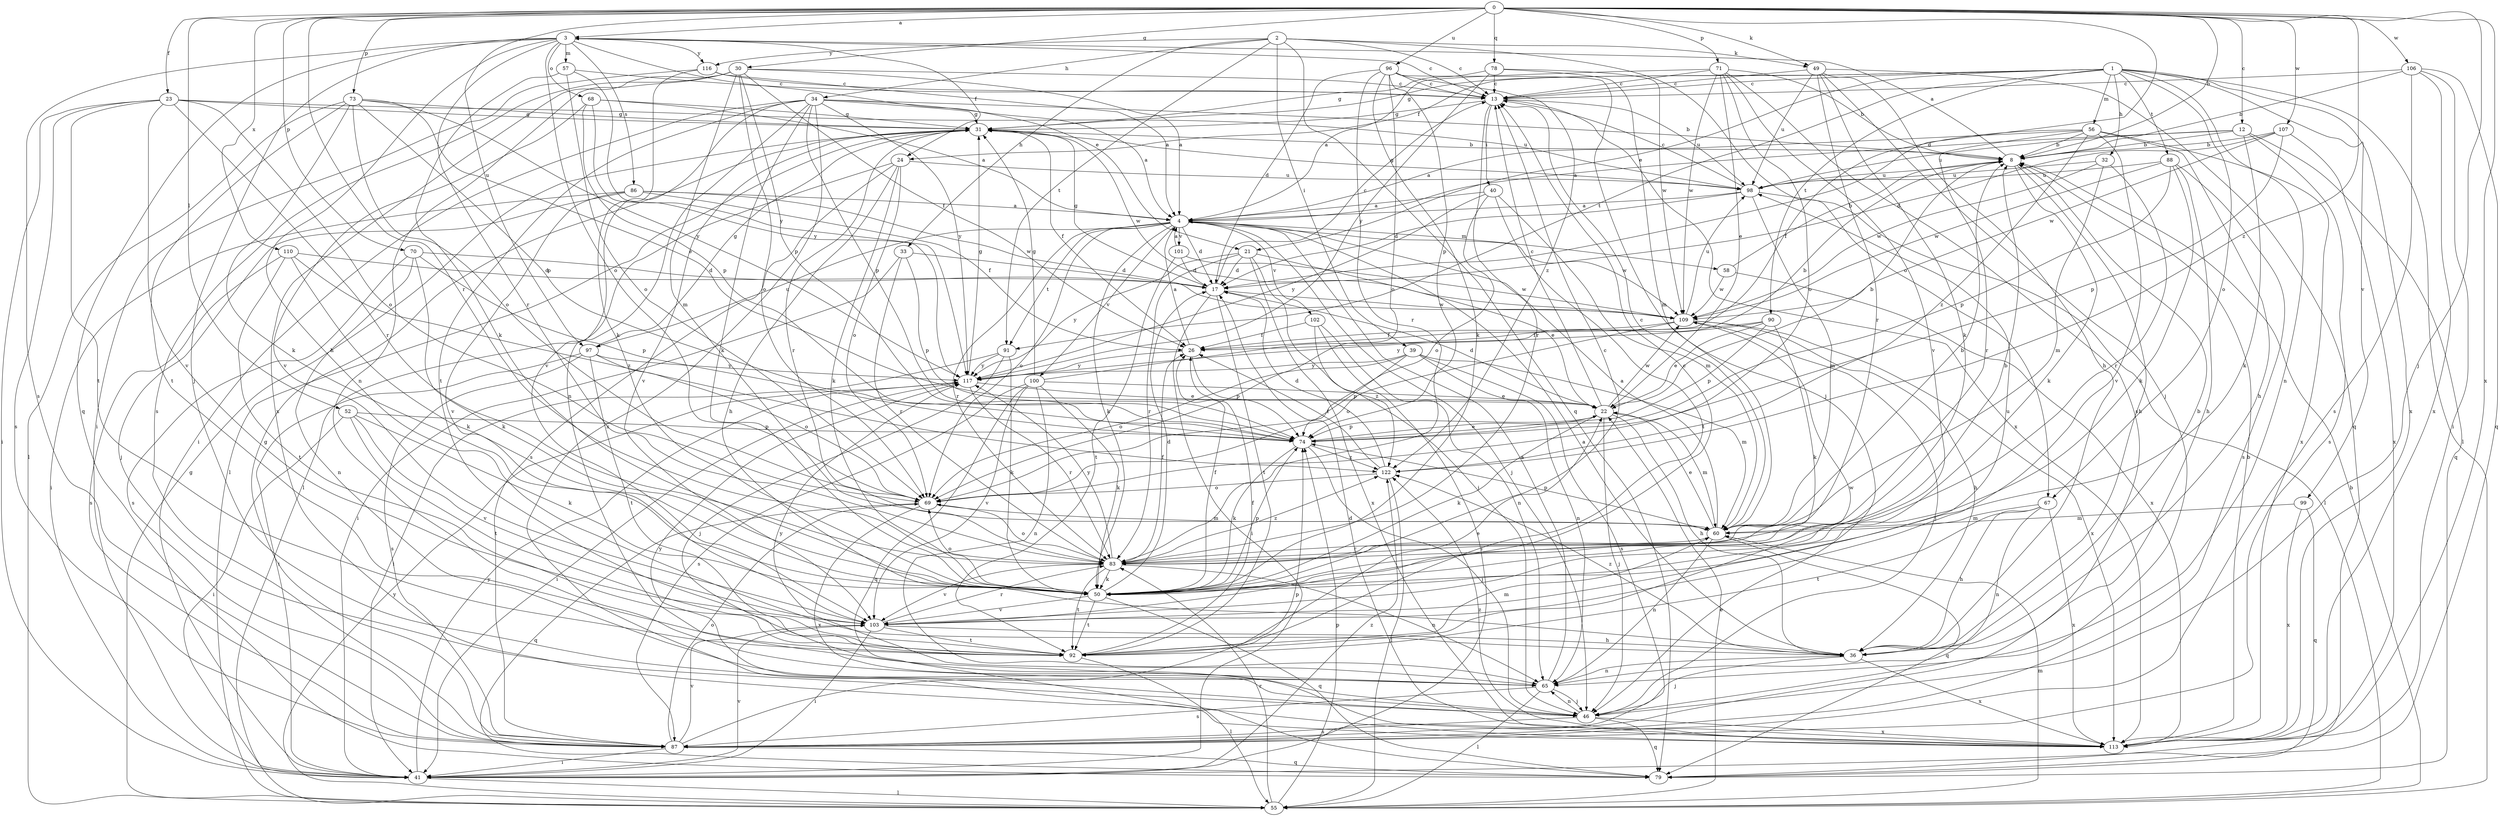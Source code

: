 strict digraph  {
0;
1;
2;
3;
4;
8;
12;
13;
17;
21;
22;
23;
24;
26;
30;
31;
32;
33;
34;
36;
39;
40;
41;
46;
49;
50;
52;
55;
56;
57;
58;
60;
65;
67;
68;
69;
70;
71;
73;
74;
78;
79;
83;
86;
87;
88;
90;
91;
92;
96;
97;
98;
99;
100;
101;
102;
103;
106;
107;
109;
110;
113;
116;
117;
122;
0 -> 3  [label=a];
0 -> 8  [label=b];
0 -> 12  [label=c];
0 -> 17  [label=d];
0 -> 23  [label=f];
0 -> 30  [label=g];
0 -> 46  [label=j];
0 -> 49  [label=k];
0 -> 52  [label=l];
0 -> 70  [label=p];
0 -> 71  [label=p];
0 -> 73  [label=p];
0 -> 78  [label=q];
0 -> 83  [label=r];
0 -> 96  [label=u];
0 -> 97  [label=u];
0 -> 106  [label=w];
0 -> 107  [label=w];
0 -> 110  [label=x];
0 -> 113  [label=x];
0 -> 122  [label=z];
1 -> 13  [label=c];
1 -> 21  [label=e];
1 -> 24  [label=f];
1 -> 31  [label=g];
1 -> 32  [label=h];
1 -> 55  [label=l];
1 -> 56  [label=m];
1 -> 65  [label=n];
1 -> 67  [label=o];
1 -> 88  [label=t];
1 -> 90  [label=t];
1 -> 91  [label=t];
1 -> 99  [label=v];
1 -> 113  [label=x];
2 -> 13  [label=c];
2 -> 33  [label=h];
2 -> 34  [label=h];
2 -> 39  [label=i];
2 -> 49  [label=k];
2 -> 67  [label=o];
2 -> 79  [label=q];
2 -> 91  [label=t];
2 -> 116  [label=y];
3 -> 13  [label=c];
3 -> 21  [label=e];
3 -> 24  [label=f];
3 -> 36  [label=h];
3 -> 46  [label=j];
3 -> 57  [label=m];
3 -> 68  [label=o];
3 -> 69  [label=o];
3 -> 79  [label=q];
3 -> 83  [label=r];
3 -> 86  [label=s];
3 -> 87  [label=s];
3 -> 116  [label=y];
4 -> 17  [label=d];
4 -> 46  [label=j];
4 -> 50  [label=k];
4 -> 58  [label=m];
4 -> 69  [label=o];
4 -> 83  [label=r];
4 -> 91  [label=t];
4 -> 97  [label=u];
4 -> 100  [label=v];
4 -> 101  [label=v];
4 -> 102  [label=v];
4 -> 109  [label=w];
8 -> 3  [label=a];
8 -> 36  [label=h];
8 -> 50  [label=k];
8 -> 98  [label=u];
12 -> 4  [label=a];
12 -> 8  [label=b];
12 -> 50  [label=k];
12 -> 79  [label=q];
12 -> 87  [label=s];
12 -> 98  [label=u];
13 -> 31  [label=g];
13 -> 40  [label=i];
13 -> 83  [label=r];
13 -> 98  [label=u];
13 -> 113  [label=x];
17 -> 13  [label=c];
17 -> 31  [label=g];
17 -> 41  [label=i];
17 -> 92  [label=t];
17 -> 109  [label=w];
21 -> 17  [label=d];
21 -> 22  [label=e];
21 -> 46  [label=j];
21 -> 83  [label=r];
21 -> 113  [label=x];
21 -> 117  [label=y];
22 -> 8  [label=b];
22 -> 13  [label=c];
22 -> 17  [label=d];
22 -> 36  [label=h];
22 -> 46  [label=j];
22 -> 50  [label=k];
22 -> 60  [label=m];
22 -> 74  [label=p];
22 -> 109  [label=w];
23 -> 31  [label=g];
23 -> 41  [label=i];
23 -> 69  [label=o];
23 -> 83  [label=r];
23 -> 87  [label=s];
23 -> 92  [label=t];
23 -> 98  [label=u];
23 -> 103  [label=v];
24 -> 36  [label=h];
24 -> 50  [label=k];
24 -> 55  [label=l];
24 -> 69  [label=o];
24 -> 87  [label=s];
24 -> 98  [label=u];
26 -> 4  [label=a];
26 -> 74  [label=p];
26 -> 117  [label=y];
30 -> 4  [label=a];
30 -> 13  [label=c];
30 -> 26  [label=f];
30 -> 60  [label=m];
30 -> 65  [label=n];
30 -> 69  [label=o];
30 -> 74  [label=p];
30 -> 87  [label=s];
30 -> 113  [label=x];
31 -> 8  [label=b];
31 -> 26  [label=f];
31 -> 55  [label=l];
31 -> 83  [label=r];
31 -> 103  [label=v];
31 -> 109  [label=w];
32 -> 60  [label=m];
32 -> 83  [label=r];
32 -> 98  [label=u];
32 -> 109  [label=w];
33 -> 17  [label=d];
33 -> 41  [label=i];
33 -> 74  [label=p];
33 -> 83  [label=r];
34 -> 4  [label=a];
34 -> 8  [label=b];
34 -> 31  [label=g];
34 -> 41  [label=i];
34 -> 50  [label=k];
34 -> 65  [label=n];
34 -> 74  [label=p];
34 -> 92  [label=t];
34 -> 103  [label=v];
34 -> 113  [label=x];
34 -> 117  [label=y];
36 -> 4  [label=a];
36 -> 8  [label=b];
36 -> 46  [label=j];
36 -> 65  [label=n];
36 -> 113  [label=x];
36 -> 122  [label=z];
39 -> 60  [label=m];
39 -> 65  [label=n];
39 -> 69  [label=o];
39 -> 74  [label=p];
39 -> 87  [label=s];
39 -> 117  [label=y];
40 -> 4  [label=a];
40 -> 60  [label=m];
40 -> 69  [label=o];
40 -> 92  [label=t];
40 -> 117  [label=y];
41 -> 55  [label=l];
41 -> 103  [label=v];
41 -> 117  [label=y];
41 -> 122  [label=z];
46 -> 65  [label=n];
46 -> 79  [label=q];
46 -> 87  [label=s];
46 -> 113  [label=x];
46 -> 117  [label=y];
49 -> 13  [label=c];
49 -> 36  [label=h];
49 -> 46  [label=j];
49 -> 50  [label=k];
49 -> 79  [label=q];
49 -> 83  [label=r];
49 -> 98  [label=u];
50 -> 13  [label=c];
50 -> 17  [label=d];
50 -> 26  [label=f];
50 -> 69  [label=o];
50 -> 74  [label=p];
50 -> 79  [label=q];
50 -> 92  [label=t];
50 -> 103  [label=v];
52 -> 41  [label=i];
52 -> 50  [label=k];
52 -> 74  [label=p];
52 -> 92  [label=t];
52 -> 103  [label=v];
55 -> 8  [label=b];
55 -> 22  [label=e];
55 -> 31  [label=g];
55 -> 60  [label=m];
55 -> 74  [label=p];
55 -> 83  [label=r];
55 -> 117  [label=y];
56 -> 4  [label=a];
56 -> 8  [label=b];
56 -> 26  [label=f];
56 -> 36  [label=h];
56 -> 83  [label=r];
56 -> 103  [label=v];
56 -> 113  [label=x];
56 -> 122  [label=z];
57 -> 13  [label=c];
57 -> 50  [label=k];
57 -> 69  [label=o];
57 -> 117  [label=y];
58 -> 8  [label=b];
58 -> 109  [label=w];
58 -> 113  [label=x];
60 -> 4  [label=a];
60 -> 8  [label=b];
60 -> 13  [label=c];
60 -> 22  [label=e];
60 -> 65  [label=n];
60 -> 74  [label=p];
60 -> 79  [label=q];
60 -> 83  [label=r];
65 -> 4  [label=a];
65 -> 46  [label=j];
65 -> 55  [label=l];
65 -> 87  [label=s];
65 -> 117  [label=y];
67 -> 36  [label=h];
67 -> 60  [label=m];
67 -> 65  [label=n];
67 -> 92  [label=t];
67 -> 113  [label=x];
68 -> 4  [label=a];
68 -> 31  [label=g];
68 -> 74  [label=p];
68 -> 103  [label=v];
68 -> 117  [label=y];
69 -> 60  [label=m];
69 -> 79  [label=q];
69 -> 113  [label=x];
70 -> 17  [label=d];
70 -> 50  [label=k];
70 -> 65  [label=n];
70 -> 74  [label=p];
70 -> 87  [label=s];
71 -> 4  [label=a];
71 -> 8  [label=b];
71 -> 13  [label=c];
71 -> 22  [label=e];
71 -> 69  [label=o];
71 -> 87  [label=s];
71 -> 103  [label=v];
71 -> 109  [label=w];
73 -> 22  [label=e];
73 -> 31  [label=g];
73 -> 50  [label=k];
73 -> 55  [label=l];
73 -> 69  [label=o];
73 -> 74  [label=p];
73 -> 92  [label=t];
73 -> 117  [label=y];
74 -> 22  [label=e];
74 -> 46  [label=j];
74 -> 50  [label=k];
74 -> 122  [label=z];
78 -> 13  [label=c];
78 -> 31  [label=g];
78 -> 60  [label=m];
78 -> 109  [label=w];
78 -> 117  [label=y];
83 -> 8  [label=b];
83 -> 26  [label=f];
83 -> 50  [label=k];
83 -> 65  [label=n];
83 -> 69  [label=o];
83 -> 92  [label=t];
83 -> 103  [label=v];
83 -> 117  [label=y];
83 -> 122  [label=z];
86 -> 4  [label=a];
86 -> 26  [label=f];
86 -> 41  [label=i];
86 -> 46  [label=j];
86 -> 103  [label=v];
86 -> 109  [label=w];
87 -> 31  [label=g];
87 -> 41  [label=i];
87 -> 69  [label=o];
87 -> 74  [label=p];
87 -> 79  [label=q];
87 -> 103  [label=v];
88 -> 36  [label=h];
88 -> 50  [label=k];
88 -> 74  [label=p];
88 -> 87  [label=s];
88 -> 98  [label=u];
88 -> 109  [label=w];
90 -> 22  [label=e];
90 -> 26  [label=f];
90 -> 50  [label=k];
90 -> 74  [label=p];
90 -> 117  [label=y];
91 -> 41  [label=i];
91 -> 46  [label=j];
91 -> 50  [label=k];
91 -> 117  [label=y];
92 -> 22  [label=e];
92 -> 26  [label=f];
92 -> 55  [label=l];
92 -> 60  [label=m];
92 -> 109  [label=w];
96 -> 13  [label=c];
96 -> 17  [label=d];
96 -> 46  [label=j];
96 -> 50  [label=k];
96 -> 69  [label=o];
96 -> 74  [label=p];
96 -> 83  [label=r];
96 -> 122  [label=z];
97 -> 31  [label=g];
97 -> 41  [label=i];
97 -> 69  [label=o];
97 -> 87  [label=s];
97 -> 92  [label=t];
97 -> 117  [label=y];
98 -> 4  [label=a];
98 -> 13  [label=c];
98 -> 17  [label=d];
98 -> 31  [label=g];
98 -> 55  [label=l];
98 -> 60  [label=m];
99 -> 60  [label=m];
99 -> 79  [label=q];
99 -> 113  [label=x];
100 -> 8  [label=b];
100 -> 22  [label=e];
100 -> 31  [label=g];
100 -> 50  [label=k];
100 -> 65  [label=n];
100 -> 79  [label=q];
100 -> 87  [label=s];
100 -> 103  [label=v];
101 -> 4  [label=a];
101 -> 17  [label=d];
101 -> 92  [label=t];
101 -> 109  [label=w];
102 -> 26  [label=f];
102 -> 41  [label=i];
102 -> 65  [label=n];
102 -> 122  [label=z];
103 -> 13  [label=c];
103 -> 36  [label=h];
103 -> 41  [label=i];
103 -> 83  [label=r];
103 -> 92  [label=t];
103 -> 98  [label=u];
106 -> 8  [label=b];
106 -> 13  [label=c];
106 -> 41  [label=i];
106 -> 79  [label=q];
106 -> 87  [label=s];
106 -> 113  [label=x];
107 -> 8  [label=b];
107 -> 17  [label=d];
107 -> 74  [label=p];
107 -> 109  [label=w];
107 -> 113  [label=x];
109 -> 26  [label=f];
109 -> 36  [label=h];
109 -> 46  [label=j];
109 -> 69  [label=o];
109 -> 98  [label=u];
109 -> 113  [label=x];
110 -> 17  [label=d];
110 -> 50  [label=k];
110 -> 87  [label=s];
110 -> 92  [label=t];
110 -> 122  [label=z];
113 -> 8  [label=b];
113 -> 17  [label=d];
113 -> 122  [label=z];
116 -> 4  [label=a];
116 -> 13  [label=c];
116 -> 41  [label=i];
116 -> 50  [label=k];
117 -> 22  [label=e];
117 -> 31  [label=g];
117 -> 41  [label=i];
117 -> 83  [label=r];
122 -> 17  [label=d];
122 -> 26  [label=f];
122 -> 55  [label=l];
122 -> 69  [label=o];
}
